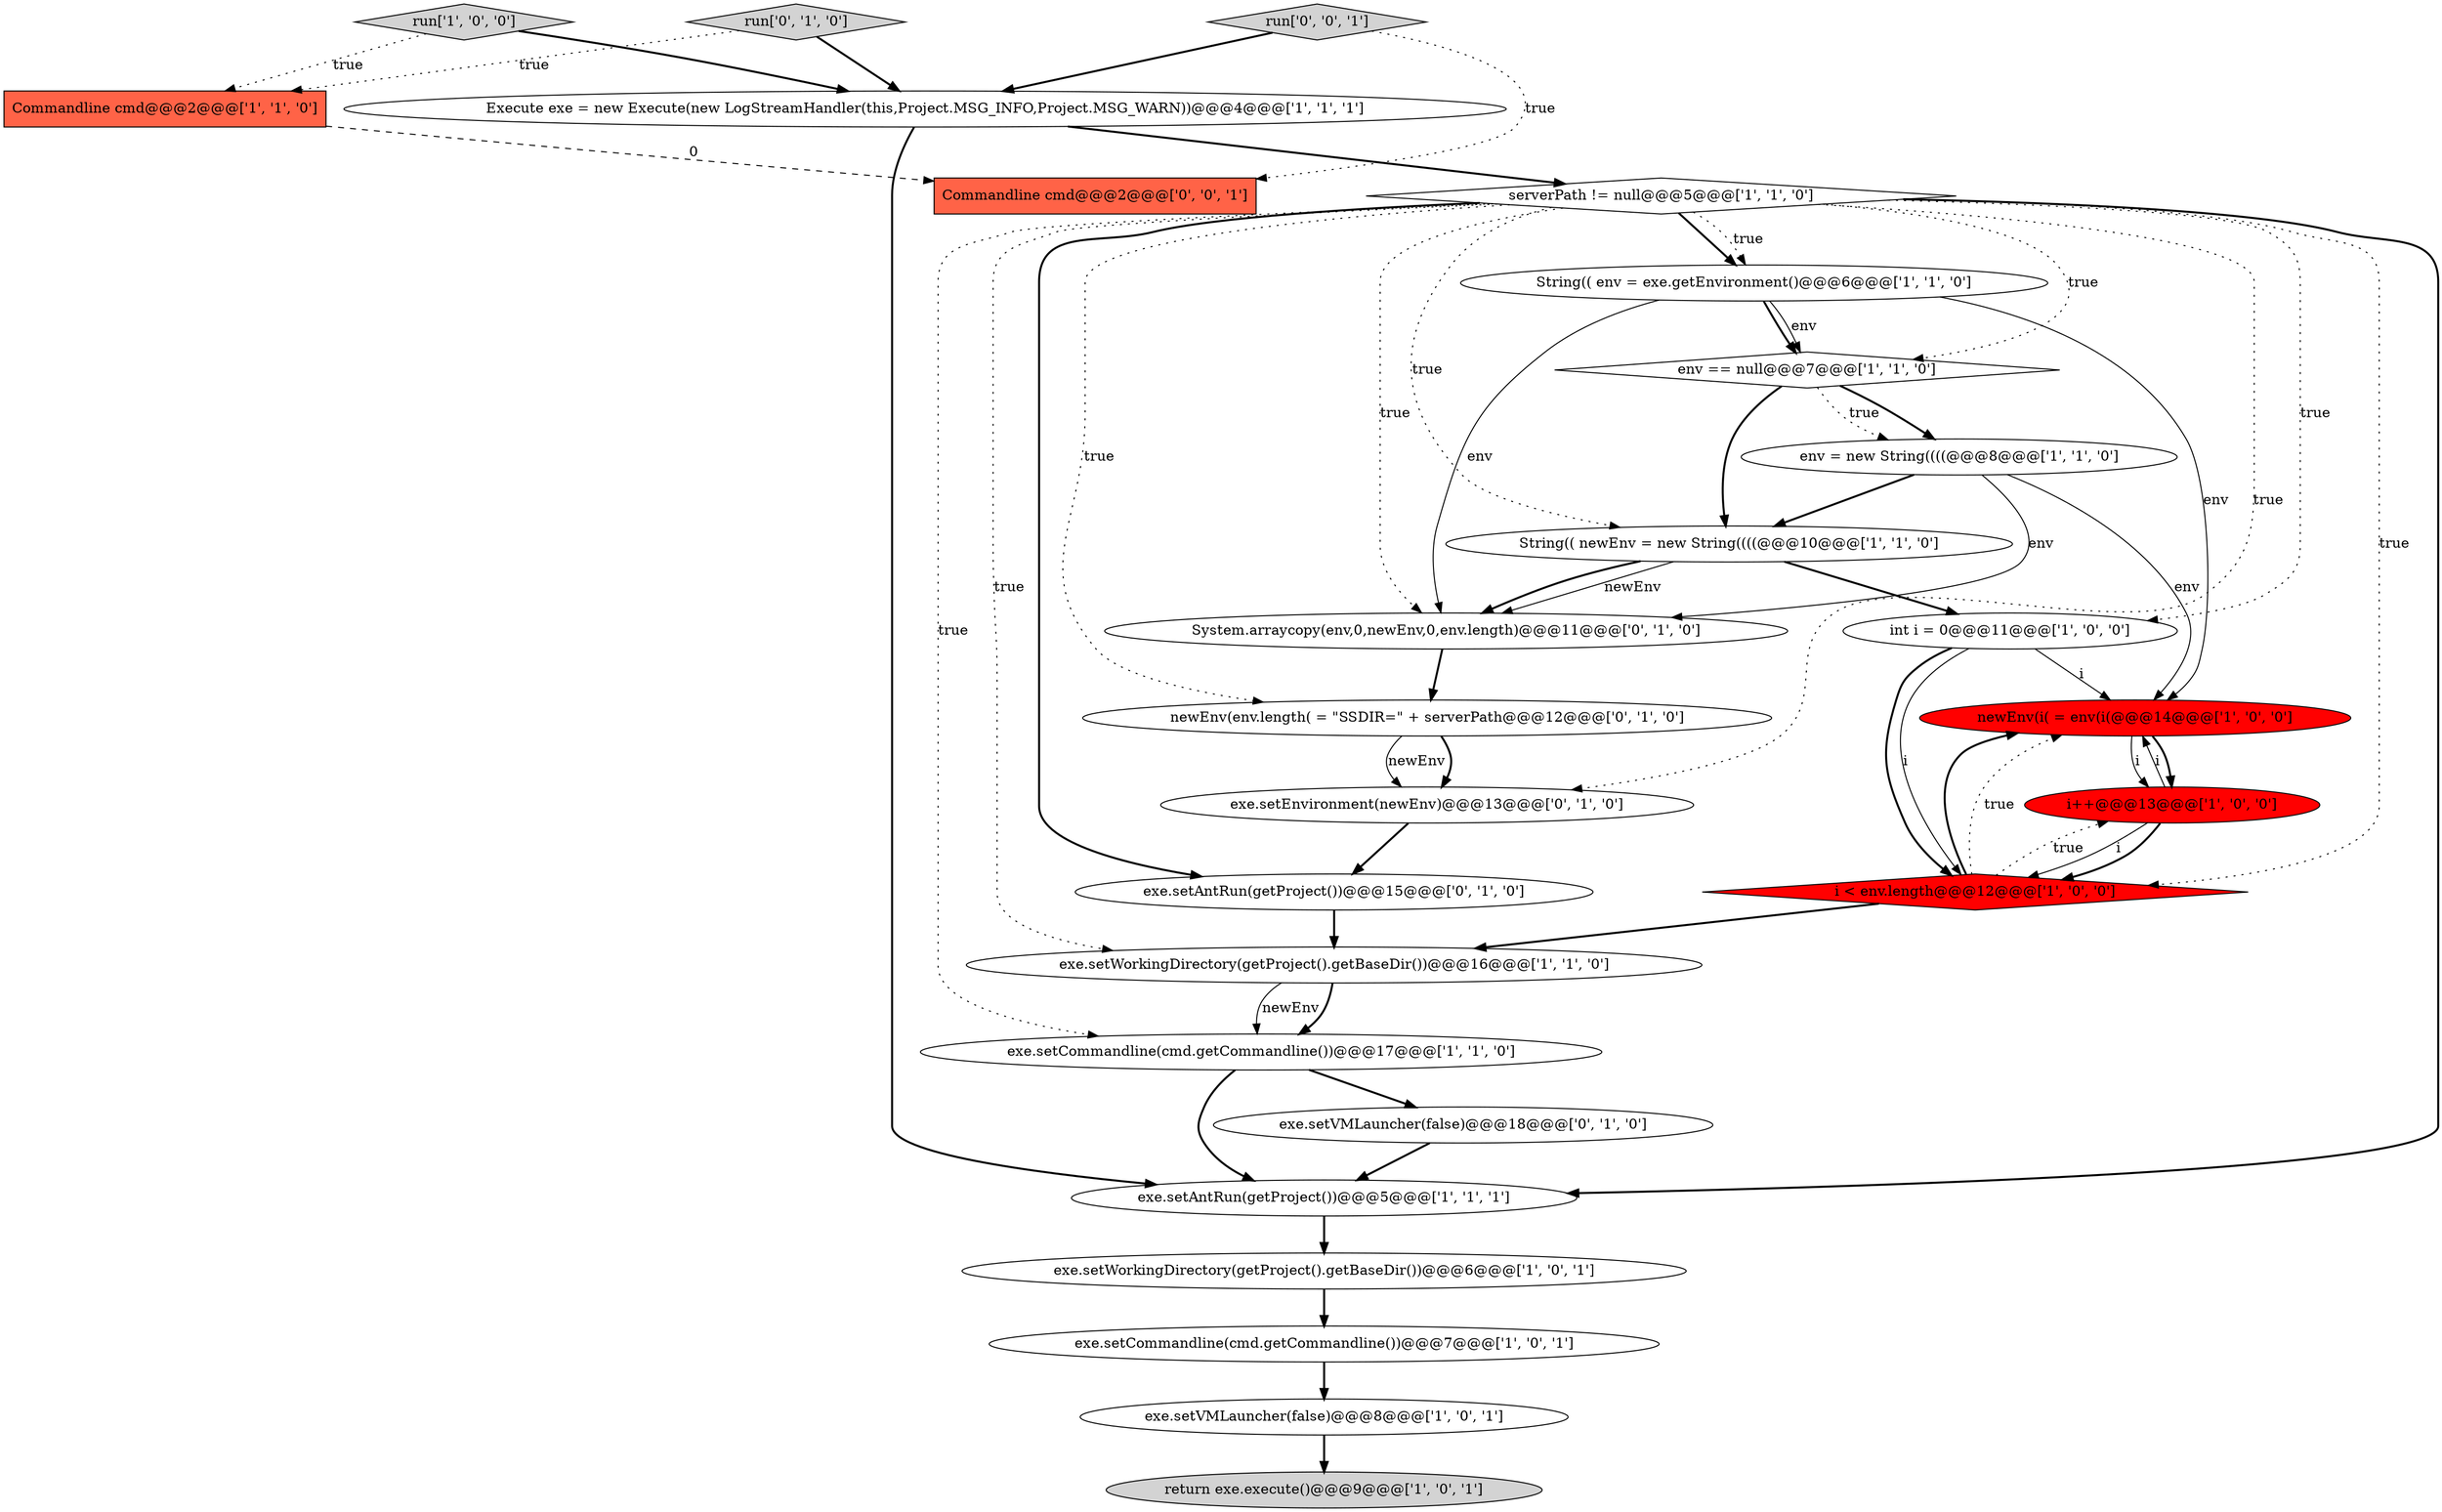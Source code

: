 digraph {
5 [style = filled, label = "exe.setCommandline(cmd.getCommandline())@@@17@@@['1', '1', '0']", fillcolor = white, shape = ellipse image = "AAA0AAABBB1BBB"];
1 [style = filled, label = "int i = 0@@@11@@@['1', '0', '0']", fillcolor = white, shape = ellipse image = "AAA0AAABBB1BBB"];
15 [style = filled, label = "Execute exe = new Execute(new LogStreamHandler(this,Project.MSG_INFO,Project.MSG_WARN))@@@4@@@['1', '1', '1']", fillcolor = white, shape = ellipse image = "AAA0AAABBB1BBB"];
14 [style = filled, label = "exe.setWorkingDirectory(getProject().getBaseDir())@@@6@@@['1', '0', '1']", fillcolor = white, shape = ellipse image = "AAA0AAABBB1BBB"];
2 [style = filled, label = "i++@@@13@@@['1', '0', '0']", fillcolor = red, shape = ellipse image = "AAA1AAABBB1BBB"];
7 [style = filled, label = "env == null@@@7@@@['1', '1', '0']", fillcolor = white, shape = diamond image = "AAA0AAABBB1BBB"];
18 [style = filled, label = "exe.setVMLauncher(false)@@@8@@@['1', '0', '1']", fillcolor = white, shape = ellipse image = "AAA0AAABBB1BBB"];
12 [style = filled, label = "Commandline cmd@@@2@@@['1', '1', '0']", fillcolor = tomato, shape = box image = "AAA0AAABBB1BBB"];
13 [style = filled, label = "run['1', '0', '0']", fillcolor = lightgray, shape = diamond image = "AAA0AAABBB1BBB"];
19 [style = filled, label = "System.arraycopy(env,0,newEnv,0,env.length)@@@11@@@['0', '1', '0']", fillcolor = white, shape = ellipse image = "AAA0AAABBB2BBB"];
9 [style = filled, label = "env = new String((((@@@8@@@['1', '1', '0']", fillcolor = white, shape = ellipse image = "AAA0AAABBB1BBB"];
0 [style = filled, label = "exe.setAntRun(getProject())@@@5@@@['1', '1', '1']", fillcolor = white, shape = ellipse image = "AAA0AAABBB1BBB"];
11 [style = filled, label = "exe.setCommandline(cmd.getCommandline())@@@7@@@['1', '0', '1']", fillcolor = white, shape = ellipse image = "AAA0AAABBB1BBB"];
3 [style = filled, label = "serverPath != null@@@5@@@['1', '1', '0']", fillcolor = white, shape = diamond image = "AAA0AAABBB1BBB"];
23 [style = filled, label = "run['0', '1', '0']", fillcolor = lightgray, shape = diamond image = "AAA0AAABBB2BBB"];
20 [style = filled, label = "newEnv(env.length( = \"SSDIR=\" + serverPath@@@12@@@['0', '1', '0']", fillcolor = white, shape = ellipse image = "AAA0AAABBB2BBB"];
4 [style = filled, label = "newEnv(i( = env(i(@@@14@@@['1', '0', '0']", fillcolor = red, shape = ellipse image = "AAA1AAABBB1BBB"];
22 [style = filled, label = "exe.setAntRun(getProject())@@@15@@@['0', '1', '0']", fillcolor = white, shape = ellipse image = "AAA0AAABBB2BBB"];
25 [style = filled, label = "run['0', '0', '1']", fillcolor = lightgray, shape = diamond image = "AAA0AAABBB3BBB"];
10 [style = filled, label = "exe.setWorkingDirectory(getProject().getBaseDir())@@@16@@@['1', '1', '0']", fillcolor = white, shape = ellipse image = "AAA0AAABBB1BBB"];
8 [style = filled, label = "String(( env = exe.getEnvironment()@@@6@@@['1', '1', '0']", fillcolor = white, shape = ellipse image = "AAA0AAABBB1BBB"];
17 [style = filled, label = "String(( newEnv = new String((((@@@10@@@['1', '1', '0']", fillcolor = white, shape = ellipse image = "AAA0AAABBB1BBB"];
21 [style = filled, label = "exe.setVMLauncher(false)@@@18@@@['0', '1', '0']", fillcolor = white, shape = ellipse image = "AAA0AAABBB2BBB"];
26 [style = filled, label = "Commandline cmd@@@2@@@['0', '0', '1']", fillcolor = tomato, shape = box image = "AAA0AAABBB3BBB"];
16 [style = filled, label = "return exe.execute()@@@9@@@['1', '0', '1']", fillcolor = lightgray, shape = ellipse image = "AAA0AAABBB1BBB"];
6 [style = filled, label = "i < env.length@@@12@@@['1', '0', '0']", fillcolor = red, shape = diamond image = "AAA1AAABBB1BBB"];
24 [style = filled, label = "exe.setEnvironment(newEnv)@@@13@@@['0', '1', '0']", fillcolor = white, shape = ellipse image = "AAA0AAABBB2BBB"];
3->7 [style = dotted, label="true"];
7->17 [style = bold, label=""];
17->1 [style = bold, label=""];
21->0 [style = bold, label=""];
1->6 [style = solid, label="i"];
13->12 [style = dotted, label="true"];
2->6 [style = solid, label="i"];
2->6 [style = bold, label=""];
19->20 [style = bold, label=""];
3->10 [style = dotted, label="true"];
10->5 [style = solid, label="newEnv"];
23->15 [style = bold, label=""];
9->17 [style = bold, label=""];
8->4 [style = solid, label="env"];
4->2 [style = bold, label=""];
7->9 [style = dotted, label="true"];
1->4 [style = solid, label="i"];
3->6 [style = dotted, label="true"];
15->3 [style = bold, label=""];
3->22 [style = bold, label=""];
24->22 [style = bold, label=""];
17->19 [style = bold, label=""];
11->18 [style = bold, label=""];
3->0 [style = bold, label=""];
8->7 [style = bold, label=""];
3->24 [style = dotted, label="true"];
4->2 [style = solid, label="i"];
12->26 [style = dashed, label="0"];
7->9 [style = bold, label=""];
5->21 [style = bold, label=""];
8->7 [style = solid, label="env"];
6->4 [style = bold, label=""];
0->14 [style = bold, label=""];
3->19 [style = dotted, label="true"];
1->6 [style = bold, label=""];
3->5 [style = dotted, label="true"];
6->2 [style = dotted, label="true"];
10->5 [style = bold, label=""];
9->4 [style = solid, label="env"];
6->4 [style = dotted, label="true"];
5->0 [style = bold, label=""];
3->8 [style = bold, label=""];
6->10 [style = bold, label=""];
15->0 [style = bold, label=""];
2->4 [style = solid, label="i"];
22->10 [style = bold, label=""];
25->15 [style = bold, label=""];
3->17 [style = dotted, label="true"];
13->15 [style = bold, label=""];
23->12 [style = dotted, label="true"];
20->24 [style = bold, label=""];
3->8 [style = dotted, label="true"];
20->24 [style = solid, label="newEnv"];
14->11 [style = bold, label=""];
3->1 [style = dotted, label="true"];
25->26 [style = dotted, label="true"];
17->19 [style = solid, label="newEnv"];
9->19 [style = solid, label="env"];
3->20 [style = dotted, label="true"];
8->19 [style = solid, label="env"];
18->16 [style = bold, label=""];
}
